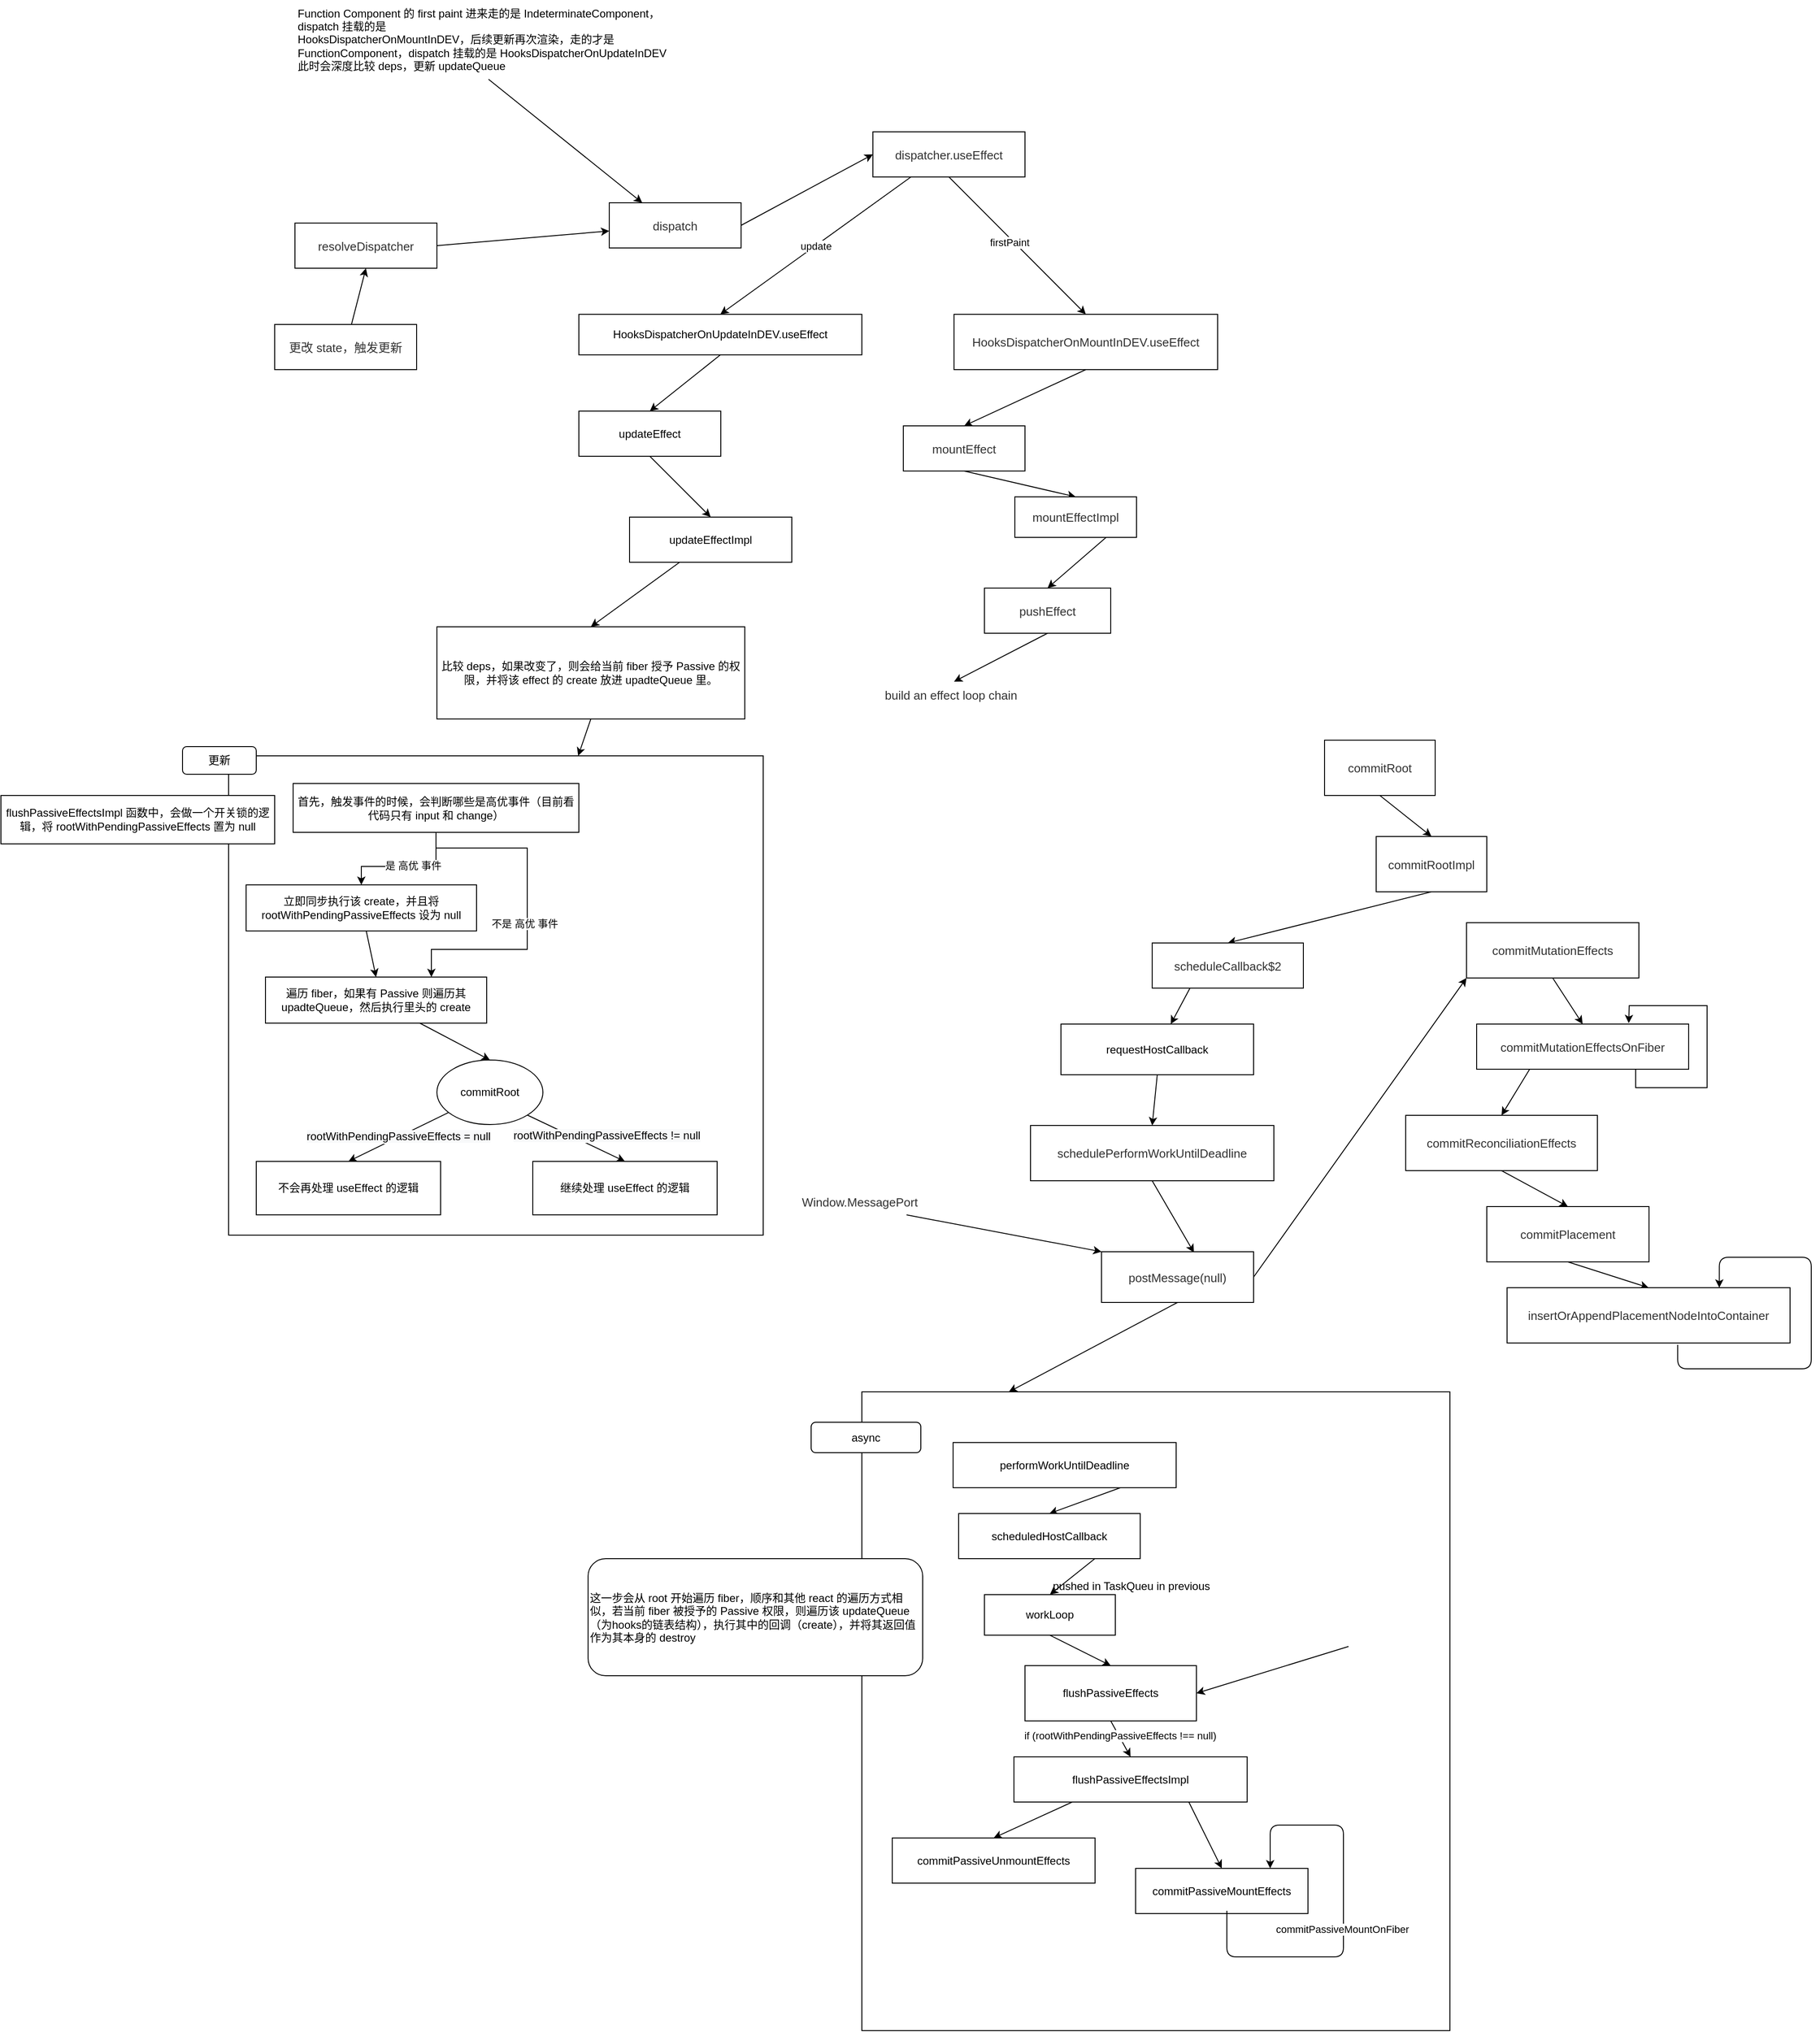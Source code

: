 <mxfile version="20.3.0" type="github">
  <diagram id="Q1O8JX786RVMudkXH0Y0" name="第 1 页">
    <mxGraphModel dx="1426" dy="826" grid="1" gridSize="10" guides="1" tooltips="1" connect="1" arrows="1" fold="1" page="1" pageScale="1" pageWidth="827" pageHeight="1169" math="0" shadow="0">
      <root>
        <mxCell id="0" />
        <mxCell id="1" parent="0" />
        <mxCell id="-dKRlnVZoFf6JH3C2UQ4-1" value="" style="rounded=0;whiteSpace=wrap;html=1;" parent="1" vertex="1">
          <mxGeometry x="957" y="2010" width="638" height="693" as="geometry" />
        </mxCell>
        <mxCell id="-dKRlnVZoFf6JH3C2UQ4-2" style="rounded=0;orthogonalLoop=1;jettySize=auto;html=1;exitX=1;exitY=0.5;exitDx=0;exitDy=0;" parent="1" source="-dKRlnVZoFf6JH3C2UQ4-3" target="-dKRlnVZoFf6JH3C2UQ4-5" edge="1">
          <mxGeometry relative="1" as="geometry" />
        </mxCell>
        <mxCell id="-dKRlnVZoFf6JH3C2UQ4-3" value="&lt;span style=&quot;color: rgb(50 , 50 , 50) ; font-size: 13px ; background-color: rgba(255 , 255 , 255 , 0.01)&quot;&gt;resolveDispatcher&lt;/span&gt;" style="rounded=0;whiteSpace=wrap;html=1;" parent="1" vertex="1">
          <mxGeometry x="342" y="742" width="154" height="49" as="geometry" />
        </mxCell>
        <mxCell id="-dKRlnVZoFf6JH3C2UQ4-4" style="edgeStyle=none;rounded=0;orthogonalLoop=1;jettySize=auto;html=1;exitX=1;exitY=0.5;exitDx=0;exitDy=0;entryX=0;entryY=0.5;entryDx=0;entryDy=0;" parent="1" source="-dKRlnVZoFf6JH3C2UQ4-5" target="-dKRlnVZoFf6JH3C2UQ4-9" edge="1">
          <mxGeometry relative="1" as="geometry" />
        </mxCell>
        <mxCell id="-dKRlnVZoFf6JH3C2UQ4-5" value="&lt;span style=&quot;color: rgb(50 , 50 , 50) ; font-size: 13px ; background-color: rgba(255 , 255 , 255 , 0.01)&quot;&gt;dispatch&lt;/span&gt;" style="rounded=0;whiteSpace=wrap;html=1;" parent="1" vertex="1">
          <mxGeometry x="683" y="720" width="143" height="49" as="geometry" />
        </mxCell>
        <mxCell id="-dKRlnVZoFf6JH3C2UQ4-6" style="edgeStyle=none;rounded=0;orthogonalLoop=1;jettySize=auto;html=1;exitX=0.5;exitY=1;exitDx=0;exitDy=0;entryX=0.5;entryY=0;entryDx=0;entryDy=0;" parent="1" source="-dKRlnVZoFf6JH3C2UQ4-9" target="-dKRlnVZoFf6JH3C2UQ4-11" edge="1">
          <mxGeometry relative="1" as="geometry" />
        </mxCell>
        <mxCell id="-dKRlnVZoFf6JH3C2UQ4-7" value="firstPaint" style="edgeLabel;html=1;align=center;verticalAlign=middle;resizable=0;points=[];" parent="-dKRlnVZoFf6JH3C2UQ4-6" vertex="1" connectable="0">
          <mxGeometry x="-0.089" y="-4" relative="1" as="geometry">
            <mxPoint as="offset" />
          </mxGeometry>
        </mxCell>
        <mxCell id="-dKRlnVZoFf6JH3C2UQ4-8" value="update" style="edgeStyle=none;rounded=0;orthogonalLoop=1;jettySize=auto;html=1;exitX=0.25;exitY=1;exitDx=0;exitDy=0;entryX=0.5;entryY=0;entryDx=0;entryDy=0;" parent="1" source="-dKRlnVZoFf6JH3C2UQ4-9" target="-dKRlnVZoFf6JH3C2UQ4-66" edge="1">
          <mxGeometry relative="1" as="geometry" />
        </mxCell>
        <mxCell id="-dKRlnVZoFf6JH3C2UQ4-9" value="&lt;span style=&quot;color: rgb(50 , 50 , 50) ; font-size: 13px ; background-color: rgba(255 , 255 , 255 , 0.01)&quot;&gt;dispatcher.useEffect&lt;/span&gt;" style="rounded=0;whiteSpace=wrap;html=1;" parent="1" vertex="1">
          <mxGeometry x="969" y="643" width="165" height="49" as="geometry" />
        </mxCell>
        <mxCell id="-dKRlnVZoFf6JH3C2UQ4-10" style="edgeStyle=none;rounded=0;orthogonalLoop=1;jettySize=auto;html=1;exitX=0.5;exitY=1;exitDx=0;exitDy=0;entryX=0.5;entryY=0;entryDx=0;entryDy=0;" parent="1" source="-dKRlnVZoFf6JH3C2UQ4-11" target="-dKRlnVZoFf6JH3C2UQ4-13" edge="1">
          <mxGeometry relative="1" as="geometry" />
        </mxCell>
        <mxCell id="-dKRlnVZoFf6JH3C2UQ4-11" value="&lt;span style=&quot;color: rgb(50 , 50 , 50) ; font-size: 13px ; background-color: rgba(255 , 255 , 255 , 0.01)&quot;&gt;HooksDispatcherOnMountInDEV.useEffect&lt;/span&gt;" style="rounded=0;whiteSpace=wrap;html=1;" parent="1" vertex="1">
          <mxGeometry x="1057" y="841" width="286" height="60" as="geometry" />
        </mxCell>
        <mxCell id="-dKRlnVZoFf6JH3C2UQ4-12" style="edgeStyle=none;rounded=0;orthogonalLoop=1;jettySize=auto;html=1;exitX=0.5;exitY=1;exitDx=0;exitDy=0;entryX=0.5;entryY=0;entryDx=0;entryDy=0;" parent="1" source="-dKRlnVZoFf6JH3C2UQ4-13" target="-dKRlnVZoFf6JH3C2UQ4-15" edge="1">
          <mxGeometry relative="1" as="geometry" />
        </mxCell>
        <mxCell id="-dKRlnVZoFf6JH3C2UQ4-13" value="&lt;span style=&quot;color: rgb(50 , 50 , 50) ; font-size: 13px ; background-color: rgba(255 , 255 , 255 , 0.01)&quot;&gt;mountEffect&lt;/span&gt;" style="rounded=0;whiteSpace=wrap;html=1;" parent="1" vertex="1">
          <mxGeometry x="1002" y="962" width="132" height="49" as="geometry" />
        </mxCell>
        <mxCell id="-dKRlnVZoFf6JH3C2UQ4-14" style="edgeStyle=none;rounded=0;orthogonalLoop=1;jettySize=auto;html=1;exitX=0.75;exitY=1;exitDx=0;exitDy=0;entryX=0.5;entryY=0;entryDx=0;entryDy=0;" parent="1" source="-dKRlnVZoFf6JH3C2UQ4-15" target="-dKRlnVZoFf6JH3C2UQ4-17" edge="1">
          <mxGeometry relative="1" as="geometry" />
        </mxCell>
        <mxCell id="-dKRlnVZoFf6JH3C2UQ4-15" value="&lt;span style=&quot;color: rgb(50 , 50 , 50) ; font-size: 13px ; background-color: rgba(255 , 255 , 255 , 0.01)&quot;&gt;mountEffectImpl&lt;/span&gt;" style="rounded=0;whiteSpace=wrap;html=1;" parent="1" vertex="1">
          <mxGeometry x="1123" y="1039" width="132" height="44" as="geometry" />
        </mxCell>
        <mxCell id="-dKRlnVZoFf6JH3C2UQ4-16" style="edgeStyle=none;rounded=0;orthogonalLoop=1;jettySize=auto;html=1;exitX=0.5;exitY=1;exitDx=0;exitDy=0;entryX=0.5;entryY=0;entryDx=0;entryDy=0;" parent="1" source="-dKRlnVZoFf6JH3C2UQ4-17" target="-dKRlnVZoFf6JH3C2UQ4-18" edge="1">
          <mxGeometry relative="1" as="geometry" />
        </mxCell>
        <mxCell id="-dKRlnVZoFf6JH3C2UQ4-17" value="&lt;span style=&quot;color: rgb(50 , 50 , 50) ; font-size: 13px ; background-color: rgba(255 , 255 , 255 , 0.01)&quot;&gt;pushEffect&lt;/span&gt;" style="rounded=0;whiteSpace=wrap;html=1;" parent="1" vertex="1">
          <mxGeometry x="1090" y="1138" width="137" height="49" as="geometry" />
        </mxCell>
        <mxCell id="-dKRlnVZoFf6JH3C2UQ4-18" value="&lt;span style=&quot;color: rgb(50 , 50 , 50) ; font-size: 13px ; font-style: normal ; font-weight: 400 ; letter-spacing: normal ; text-align: center ; text-indent: 0px ; text-transform: none ; word-spacing: 0px ; background-color: rgba(255 , 255 , 255 , 0.01) ; display: inline ; float: none&quot;&gt;build an effect loop chain&lt;/span&gt;" style="text;whiteSpace=wrap;html=1;" parent="1" vertex="1">
          <mxGeometry x="980" y="1239.5" width="154" height="33" as="geometry" />
        </mxCell>
        <mxCell id="-dKRlnVZoFf6JH3C2UQ4-19" style="edgeStyle=none;rounded=0;orthogonalLoop=1;jettySize=auto;html=1;exitX=0.5;exitY=1;exitDx=0;exitDy=0;entryX=0.5;entryY=0;entryDx=0;entryDy=0;" parent="1" source="-dKRlnVZoFf6JH3C2UQ4-20" target="-dKRlnVZoFf6JH3C2UQ4-22" edge="1">
          <mxGeometry relative="1" as="geometry" />
        </mxCell>
        <mxCell id="-dKRlnVZoFf6JH3C2UQ4-20" value="&lt;span style=&quot;color: rgb(50 , 50 , 50) ; font-size: 13px ; background-color: rgba(255 , 255 , 255 , 0.01)&quot;&gt;commitRoot&lt;/span&gt;" style="rounded=0;whiteSpace=wrap;html=1;" parent="1" vertex="1">
          <mxGeometry x="1459" y="1303" width="120" height="60" as="geometry" />
        </mxCell>
        <mxCell id="-dKRlnVZoFf6JH3C2UQ4-21" style="rounded=0;orthogonalLoop=1;jettySize=auto;html=1;exitX=0.5;exitY=1;exitDx=0;exitDy=0;entryX=0.5;entryY=0;entryDx=0;entryDy=0;" parent="1" source="-dKRlnVZoFf6JH3C2UQ4-22" target="-dKRlnVZoFf6JH3C2UQ4-35" edge="1">
          <mxGeometry relative="1" as="geometry" />
        </mxCell>
        <mxCell id="-dKRlnVZoFf6JH3C2UQ4-22" value="&lt;span style=&quot;color: rgb(50 , 50 , 50) ; font-size: 13px ; background-color: rgba(255 , 255 , 255 , 0.01)&quot;&gt;commitRootImpl&lt;/span&gt;" style="rounded=0;whiteSpace=wrap;html=1;" parent="1" vertex="1">
          <mxGeometry x="1515" y="1407.5" width="120" height="60" as="geometry" />
        </mxCell>
        <mxCell id="-dKRlnVZoFf6JH3C2UQ4-23" style="edgeStyle=none;rounded=0;orthogonalLoop=1;jettySize=auto;html=1;exitX=0.5;exitY=1;exitDx=0;exitDy=0;entryX=0.5;entryY=0;entryDx=0;entryDy=0;" parent="1" source="-dKRlnVZoFf6JH3C2UQ4-24" target="-dKRlnVZoFf6JH3C2UQ4-26" edge="1">
          <mxGeometry relative="1" as="geometry" />
        </mxCell>
        <mxCell id="-dKRlnVZoFf6JH3C2UQ4-24" value="&lt;span style=&quot;color: rgb(50 , 50 , 50) ; font-size: 13px ; background-color: rgba(255 , 255 , 255 , 0.01)&quot;&gt;commitMutationEffects&lt;/span&gt;" style="rounded=0;whiteSpace=wrap;html=1;" parent="1" vertex="1">
          <mxGeometry x="1613" y="1501" width="187" height="60" as="geometry" />
        </mxCell>
        <mxCell id="-dKRlnVZoFf6JH3C2UQ4-25" style="rounded=0;orthogonalLoop=1;jettySize=auto;html=1;exitX=0.25;exitY=1;exitDx=0;exitDy=0;entryX=0.5;entryY=0;entryDx=0;entryDy=0;" parent="1" source="-dKRlnVZoFf6JH3C2UQ4-26" target="-dKRlnVZoFf6JH3C2UQ4-29" edge="1">
          <mxGeometry relative="1" as="geometry" />
        </mxCell>
        <mxCell id="-dKRlnVZoFf6JH3C2UQ4-26" value="&lt;span style=&quot;color: rgb(50 , 50 , 50) ; font-size: 13px ; background-color: rgba(255 , 255 , 255 , 0.01)&quot;&gt;commitMutationEffectsOnFiber&lt;/span&gt;" style="rounded=0;whiteSpace=wrap;html=1;" parent="1" vertex="1">
          <mxGeometry x="1624" y="1611" width="230" height="49" as="geometry" />
        </mxCell>
        <mxCell id="-dKRlnVZoFf6JH3C2UQ4-27" style="edgeStyle=orthogonalEdgeStyle;rounded=0;orthogonalLoop=1;jettySize=auto;html=1;exitX=0.75;exitY=1;exitDx=0;exitDy=0;" parent="1" source="-dKRlnVZoFf6JH3C2UQ4-26" edge="1">
          <mxGeometry relative="1" as="geometry">
            <mxPoint x="1789" y="1610" as="targetPoint" />
          </mxGeometry>
        </mxCell>
        <mxCell id="-dKRlnVZoFf6JH3C2UQ4-28" style="edgeStyle=none;rounded=0;orthogonalLoop=1;jettySize=auto;html=1;exitX=0.5;exitY=1;exitDx=0;exitDy=0;entryX=0.5;entryY=0;entryDx=0;entryDy=0;" parent="1" source="-dKRlnVZoFf6JH3C2UQ4-29" target="-dKRlnVZoFf6JH3C2UQ4-31" edge="1">
          <mxGeometry relative="1" as="geometry" />
        </mxCell>
        <mxCell id="-dKRlnVZoFf6JH3C2UQ4-29" value="&lt;span style=&quot;color: rgb(50 , 50 , 50) ; font-size: 13px ; background-color: rgba(255 , 255 , 255 , 0.01)&quot;&gt;commitReconciliationEffects&lt;/span&gt;" style="rounded=0;whiteSpace=wrap;html=1;" parent="1" vertex="1">
          <mxGeometry x="1547" y="1710" width="208" height="60" as="geometry" />
        </mxCell>
        <mxCell id="-dKRlnVZoFf6JH3C2UQ4-30" style="edgeStyle=none;rounded=0;orthogonalLoop=1;jettySize=auto;html=1;exitX=0.5;exitY=1;exitDx=0;exitDy=0;entryX=0.5;entryY=0;entryDx=0;entryDy=0;" parent="1" source="-dKRlnVZoFf6JH3C2UQ4-31" target="-dKRlnVZoFf6JH3C2UQ4-32" edge="1">
          <mxGeometry relative="1" as="geometry" />
        </mxCell>
        <mxCell id="-dKRlnVZoFf6JH3C2UQ4-31" value="&lt;span style=&quot;color: rgb(50 , 50 , 50) ; font-size: 13px ; background-color: rgba(255 , 255 , 255 , 0.01)&quot;&gt;commitPlacement&lt;/span&gt;" style="rounded=0;whiteSpace=wrap;html=1;" parent="1" vertex="1">
          <mxGeometry x="1635" y="1809" width="176" height="60" as="geometry" />
        </mxCell>
        <mxCell id="-dKRlnVZoFf6JH3C2UQ4-32" value="&lt;span style=&quot;color: rgb(50 , 50 , 50) ; font-size: 13px ; background-color: rgba(255 , 255 , 255 , 0.01)&quot;&gt;insertOrAppendPlacementNodeIntoContainer&lt;/span&gt;" style="rounded=0;whiteSpace=wrap;html=1;" parent="1" vertex="1">
          <mxGeometry x="1657" y="1897" width="307" height="60" as="geometry" />
        </mxCell>
        <mxCell id="-dKRlnVZoFf6JH3C2UQ4-33" value="" style="endArrow=classic;html=1;edgeStyle=orthogonalEdgeStyle;exitX=0.603;exitY=1.033;exitDx=0;exitDy=0;exitPerimeter=0;entryX=0.75;entryY=0;entryDx=0;entryDy=0;" parent="1" source="-dKRlnVZoFf6JH3C2UQ4-32" target="-dKRlnVZoFf6JH3C2UQ4-32" edge="1">
          <mxGeometry width="50" height="50" relative="1" as="geometry">
            <mxPoint x="1833" y="2035" as="sourcePoint" />
            <mxPoint x="1877" y="1831" as="targetPoint" />
            <Array as="points">
              <mxPoint x="1842" y="1985" />
              <mxPoint x="1987" y="1985" />
              <mxPoint x="1987" y="1864" />
              <mxPoint x="1887" y="1864" />
            </Array>
          </mxGeometry>
        </mxCell>
        <mxCell id="-dKRlnVZoFf6JH3C2UQ4-34" style="rounded=0;orthogonalLoop=1;jettySize=auto;html=1;exitX=0.25;exitY=1;exitDx=0;exitDy=0;" parent="1" source="-dKRlnVZoFf6JH3C2UQ4-35" target="-dKRlnVZoFf6JH3C2UQ4-44" edge="1">
          <mxGeometry relative="1" as="geometry" />
        </mxCell>
        <mxCell id="-dKRlnVZoFf6JH3C2UQ4-35" value="&lt;span style=&quot;color: rgb(50 , 50 , 50) ; font-size: 13px ; background-color: rgba(255 , 255 , 255 , 0.01)&quot;&gt;scheduleCallback$2&lt;/span&gt;" style="rounded=0;whiteSpace=wrap;html=1;" parent="1" vertex="1">
          <mxGeometry x="1272" y="1523" width="164" height="49" as="geometry" />
        </mxCell>
        <mxCell id="-dKRlnVZoFf6JH3C2UQ4-36" style="edgeStyle=none;rounded=0;orthogonalLoop=1;jettySize=auto;html=1;exitX=0.5;exitY=1;exitDx=0;exitDy=0;entryX=0.608;entryY=0.017;entryDx=0;entryDy=0;entryPerimeter=0;" parent="1" source="-dKRlnVZoFf6JH3C2UQ4-37" target="-dKRlnVZoFf6JH3C2UQ4-40" edge="1">
          <mxGeometry relative="1" as="geometry" />
        </mxCell>
        <mxCell id="-dKRlnVZoFf6JH3C2UQ4-37" value="&lt;span style=&quot;color: rgb(50 , 50 , 50) ; font-size: 13px ; background-color: rgba(255 , 255 , 255 , 0.01)&quot;&gt;schedulePerformWorkUntilDeadline&lt;/span&gt;" style="rounded=0;whiteSpace=wrap;html=1;" parent="1" vertex="1">
          <mxGeometry x="1140" y="1721" width="264" height="60" as="geometry" />
        </mxCell>
        <mxCell id="-dKRlnVZoFf6JH3C2UQ4-38" style="edgeStyle=none;rounded=0;orthogonalLoop=1;jettySize=auto;html=1;exitX=0.5;exitY=1;exitDx=0;exitDy=0;entryX=0.25;entryY=0;entryDx=0;entryDy=0;" parent="1" source="-dKRlnVZoFf6JH3C2UQ4-40" target="-dKRlnVZoFf6JH3C2UQ4-1" edge="1">
          <mxGeometry relative="1" as="geometry">
            <mxPoint x="859" y="1974" as="targetPoint" />
          </mxGeometry>
        </mxCell>
        <mxCell id="-dKRlnVZoFf6JH3C2UQ4-39" style="edgeStyle=none;rounded=0;orthogonalLoop=1;jettySize=auto;html=1;exitX=1;exitY=0.5;exitDx=0;exitDy=0;entryX=0;entryY=1;entryDx=0;entryDy=0;" parent="1" source="-dKRlnVZoFf6JH3C2UQ4-40" target="-dKRlnVZoFf6JH3C2UQ4-24" edge="1">
          <mxGeometry relative="1" as="geometry" />
        </mxCell>
        <mxCell id="-dKRlnVZoFf6JH3C2UQ4-40" value="&lt;span style=&quot;color: rgb(50 , 50 , 50) ; font-size: 13px ; background-color: rgba(255 , 255 , 255 , 0.01)&quot;&gt;postMessage(null)&lt;/span&gt;" style="rounded=0;whiteSpace=wrap;html=1;" parent="1" vertex="1">
          <mxGeometry x="1217" y="1858" width="165" height="55" as="geometry" />
        </mxCell>
        <mxCell id="-dKRlnVZoFf6JH3C2UQ4-41" style="edgeStyle=none;rounded=0;orthogonalLoop=1;jettySize=auto;html=1;exitX=0.75;exitY=1;exitDx=0;exitDy=0;entryX=0;entryY=0;entryDx=0;entryDy=0;" parent="1" source="-dKRlnVZoFf6JH3C2UQ4-42" target="-dKRlnVZoFf6JH3C2UQ4-40" edge="1">
          <mxGeometry relative="1" as="geometry" />
        </mxCell>
        <mxCell id="-dKRlnVZoFf6JH3C2UQ4-42" value="&lt;meta charset=&quot;utf-8&quot;&gt;&lt;span style=&quot;color: rgb(50, 50, 50); font-size: 13px; font-style: normal; font-weight: 400; letter-spacing: normal; text-align: center; text-indent: 0px; text-transform: none; word-spacing: 0px; background-color: rgba(255, 255, 255, 0.01); display: inline; float: none;&quot;&gt;Window.MessagePort&lt;/span&gt;" style="text;whiteSpace=wrap;html=1;" parent="1" vertex="1">
          <mxGeometry x="890" y="1790" width="154" height="28" as="geometry" />
        </mxCell>
        <mxCell id="-dKRlnVZoFf6JH3C2UQ4-43" style="edgeStyle=none;rounded=0;orthogonalLoop=1;jettySize=auto;html=1;exitX=0.5;exitY=1;exitDx=0;exitDy=0;entryX=0.5;entryY=0;entryDx=0;entryDy=0;" parent="1" source="-dKRlnVZoFf6JH3C2UQ4-44" target="-dKRlnVZoFf6JH3C2UQ4-37" edge="1">
          <mxGeometry relative="1" as="geometry" />
        </mxCell>
        <mxCell id="-dKRlnVZoFf6JH3C2UQ4-44" value="requestHostCallback" style="rounded=0;whiteSpace=wrap;html=1;" parent="1" vertex="1">
          <mxGeometry x="1173" y="1611" width="209" height="55" as="geometry" />
        </mxCell>
        <mxCell id="-dKRlnVZoFf6JH3C2UQ4-45" style="edgeStyle=none;rounded=0;orthogonalLoop=1;jettySize=auto;html=1;exitX=0.75;exitY=1;exitDx=0;exitDy=0;entryX=0.5;entryY=0;entryDx=0;entryDy=0;" parent="1" source="-dKRlnVZoFf6JH3C2UQ4-46" target="-dKRlnVZoFf6JH3C2UQ4-49" edge="1">
          <mxGeometry relative="1" as="geometry" />
        </mxCell>
        <mxCell id="-dKRlnVZoFf6JH3C2UQ4-46" value="performWorkUntilDeadline" style="rounded=0;whiteSpace=wrap;html=1;" parent="1" vertex="1">
          <mxGeometry x="1056" y="2065" width="242" height="49" as="geometry" />
        </mxCell>
        <mxCell id="-dKRlnVZoFf6JH3C2UQ4-47" value="async" style="rounded=1;whiteSpace=wrap;html=1;" parent="1" vertex="1">
          <mxGeometry x="902" y="2043" width="119" height="33" as="geometry" />
        </mxCell>
        <mxCell id="-dKRlnVZoFf6JH3C2UQ4-48" style="edgeStyle=none;rounded=0;orthogonalLoop=1;jettySize=auto;html=1;exitX=0.75;exitY=1;exitDx=0;exitDy=0;entryX=0.5;entryY=0;entryDx=0;entryDy=0;" parent="1" source="-dKRlnVZoFf6JH3C2UQ4-49" target="-dKRlnVZoFf6JH3C2UQ4-51" edge="1">
          <mxGeometry relative="1" as="geometry" />
        </mxCell>
        <mxCell id="-dKRlnVZoFf6JH3C2UQ4-49" value="scheduledHostCallback" style="rounded=0;whiteSpace=wrap;html=1;" parent="1" vertex="1">
          <mxGeometry x="1062" y="2142" width="197" height="49" as="geometry" />
        </mxCell>
        <mxCell id="-dKRlnVZoFf6JH3C2UQ4-50" style="edgeStyle=none;rounded=0;orthogonalLoop=1;jettySize=auto;html=1;exitX=0.5;exitY=1;exitDx=0;exitDy=0;entryX=0.5;entryY=0;entryDx=0;entryDy=0;" parent="1" source="-dKRlnVZoFf6JH3C2UQ4-51" target="-dKRlnVZoFf6JH3C2UQ4-53" edge="1">
          <mxGeometry relative="1" as="geometry" />
        </mxCell>
        <mxCell id="-dKRlnVZoFf6JH3C2UQ4-51" value="workLoop" style="rounded=0;whiteSpace=wrap;html=1;" parent="1" vertex="1">
          <mxGeometry x="1090" y="2230" width="142" height="44" as="geometry" />
        </mxCell>
        <mxCell id="-dKRlnVZoFf6JH3C2UQ4-52" style="edgeStyle=none;rounded=0;orthogonalLoop=1;jettySize=auto;html=1;exitX=0.5;exitY=1;exitDx=0;exitDy=0;entryX=0.5;entryY=0;entryDx=0;entryDy=0;" parent="1" source="-dKRlnVZoFf6JH3C2UQ4-53" target="-dKRlnVZoFf6JH3C2UQ4-58" edge="1">
          <mxGeometry relative="1" as="geometry" />
        </mxCell>
        <mxCell id="zS6G1j2TNdugKzmZHnz_-1" value="if (rootWithPendingPassiveEffects !== null)" style="edgeLabel;html=1;align=center;verticalAlign=middle;resizable=0;points=[];" parent="-dKRlnVZoFf6JH3C2UQ4-52" vertex="1" connectable="0">
          <mxGeometry x="-0.154" y="1" relative="1" as="geometry">
            <mxPoint as="offset" />
          </mxGeometry>
        </mxCell>
        <mxCell id="-dKRlnVZoFf6JH3C2UQ4-53" value="flushPassiveEffects" style="rounded=0;whiteSpace=wrap;html=1;" parent="1" vertex="1">
          <mxGeometry x="1134" y="2307" width="186" height="60" as="geometry" />
        </mxCell>
        <mxCell id="-dKRlnVZoFf6JH3C2UQ4-54" style="edgeStyle=none;rounded=0;orthogonalLoop=1;jettySize=auto;html=1;exitX=0;exitY=0.75;exitDx=0;exitDy=0;entryX=1;entryY=0.5;entryDx=0;entryDy=0;" parent="1" target="-dKRlnVZoFf6JH3C2UQ4-53" edge="1">
          <mxGeometry relative="1" as="geometry">
            <mxPoint x="1485.0" y="2286.25" as="sourcePoint" />
          </mxGeometry>
        </mxCell>
        <mxCell id="-dKRlnVZoFf6JH3C2UQ4-55" value="pushed in TaskQueu in previous" style="text;html=1;strokeColor=none;fillColor=none;align=center;verticalAlign=middle;whiteSpace=wrap;rounded=0;" parent="1" vertex="1">
          <mxGeometry x="1156" y="2205" width="187" height="31" as="geometry" />
        </mxCell>
        <mxCell id="-dKRlnVZoFf6JH3C2UQ4-56" style="edgeStyle=none;rounded=0;orthogonalLoop=1;jettySize=auto;html=1;exitX=0.25;exitY=1;exitDx=0;exitDy=0;entryX=0.5;entryY=0;entryDx=0;entryDy=0;" parent="1" source="-dKRlnVZoFf6JH3C2UQ4-58" target="-dKRlnVZoFf6JH3C2UQ4-59" edge="1">
          <mxGeometry relative="1" as="geometry" />
        </mxCell>
        <mxCell id="-dKRlnVZoFf6JH3C2UQ4-57" style="edgeStyle=none;rounded=0;orthogonalLoop=1;jettySize=auto;html=1;exitX=0.75;exitY=1;exitDx=0;exitDy=0;entryX=0.5;entryY=0;entryDx=0;entryDy=0;" parent="1" source="-dKRlnVZoFf6JH3C2UQ4-58" target="-dKRlnVZoFf6JH3C2UQ4-60" edge="1">
          <mxGeometry relative="1" as="geometry" />
        </mxCell>
        <mxCell id="-dKRlnVZoFf6JH3C2UQ4-58" value="flushPassiveEffectsImpl" style="rounded=0;whiteSpace=wrap;html=1;" parent="1" vertex="1">
          <mxGeometry x="1122" y="2406" width="253" height="49" as="geometry" />
        </mxCell>
        <mxCell id="-dKRlnVZoFf6JH3C2UQ4-59" value="commitPassiveUnmountEffects" style="rounded=0;whiteSpace=wrap;html=1;" parent="1" vertex="1">
          <mxGeometry x="990" y="2494" width="220" height="49" as="geometry" />
        </mxCell>
        <mxCell id="-dKRlnVZoFf6JH3C2UQ4-60" value="commitPassiveMountEffects" style="rounded=0;whiteSpace=wrap;html=1;" parent="1" vertex="1">
          <mxGeometry x="1254" y="2527" width="187" height="49" as="geometry" />
        </mxCell>
        <mxCell id="-dKRlnVZoFf6JH3C2UQ4-61" value="" style="endArrow=classic;html=1;edgeStyle=orthogonalEdgeStyle;exitX=0.5;exitY=1;exitDx=0;exitDy=0;" parent="1" edge="1">
          <mxGeometry width="50" height="50" relative="1" as="geometry">
            <mxPoint x="1353" y="2573" as="sourcePoint" />
            <mxPoint x="1400" y="2527" as="targetPoint" />
            <Array as="points">
              <mxPoint x="1353.5" y="2623" />
              <mxPoint x="1479.5" y="2623" />
              <mxPoint x="1479.5" y="2480" />
              <mxPoint x="1399.5" y="2480" />
            </Array>
          </mxGeometry>
        </mxCell>
        <mxCell id="-dKRlnVZoFf6JH3C2UQ4-62" value="commitPassiveMountOnFiber" style="edgeLabel;html=1;align=center;verticalAlign=middle;resizable=0;points=[];" parent="-dKRlnVZoFf6JH3C2UQ4-61" vertex="1" connectable="0">
          <mxGeometry x="-0.126" y="2" relative="1" as="geometry">
            <mxPoint y="-11.5" as="offset" />
          </mxGeometry>
        </mxCell>
        <mxCell id="-dKRlnVZoFf6JH3C2UQ4-63" value="" style="endArrow=classic;html=1;entryX=0.25;entryY=0;entryDx=0;entryDy=0;exitX=0.5;exitY=1;exitDx=0;exitDy=0;" parent="1" source="-dKRlnVZoFf6JH3C2UQ4-64" target="-dKRlnVZoFf6JH3C2UQ4-5" edge="1">
          <mxGeometry width="50" height="50" relative="1" as="geometry">
            <mxPoint x="529" y="572" as="sourcePoint" />
            <mxPoint x="579" y="522" as="targetPoint" />
          </mxGeometry>
        </mxCell>
        <mxCell id="-dKRlnVZoFf6JH3C2UQ4-64" value="&lt;div&gt;&lt;span&gt;Function Component 的 first paint 进来走的是&amp;nbsp;IndeterminateComponent，dispatch 挂载的是&amp;nbsp;&amp;nbsp;&lt;/span&gt;&lt;/div&gt;HooksDispatcherOnMountInDEV，后续更新再次渲染，走的才是FunctionComponent，dispatch 挂载的是&amp;nbsp;HooksDispatcherOnUpdateInDEV&lt;br&gt;此时会深度比较 deps，更新 updateQueue" style="text;html=1;strokeColor=none;fillColor=none;align=left;verticalAlign=middle;whiteSpace=wrap;rounded=0;" parent="1" vertex="1">
          <mxGeometry x="343" y="500" width="418" height="86" as="geometry" />
        </mxCell>
        <mxCell id="-dKRlnVZoFf6JH3C2UQ4-65" style="edgeStyle=none;rounded=0;orthogonalLoop=1;jettySize=auto;html=1;exitX=0.5;exitY=1;exitDx=0;exitDy=0;entryX=0.5;entryY=0;entryDx=0;entryDy=0;" parent="1" source="-dKRlnVZoFf6JH3C2UQ4-66" target="-dKRlnVZoFf6JH3C2UQ4-68" edge="1">
          <mxGeometry relative="1" as="geometry">
            <mxPoint x="716" y="951" as="targetPoint" />
          </mxGeometry>
        </mxCell>
        <mxCell id="-dKRlnVZoFf6JH3C2UQ4-66" value="HooksDispatcherOnUpdateInDEV.useEffect" style="rounded=0;whiteSpace=wrap;html=1;" parent="1" vertex="1">
          <mxGeometry x="650" y="841" width="307" height="44" as="geometry" />
        </mxCell>
        <mxCell id="-dKRlnVZoFf6JH3C2UQ4-67" style="edgeStyle=none;rounded=0;orthogonalLoop=1;jettySize=auto;html=1;exitX=0.5;exitY=1;exitDx=0;exitDy=0;entryX=0.5;entryY=0;entryDx=0;entryDy=0;" parent="1" source="-dKRlnVZoFf6JH3C2UQ4-68" target="-dKRlnVZoFf6JH3C2UQ4-70" edge="1">
          <mxGeometry relative="1" as="geometry" />
        </mxCell>
        <mxCell id="-dKRlnVZoFf6JH3C2UQ4-68" value="updateEffect" style="rounded=0;whiteSpace=wrap;html=1;" parent="1" vertex="1">
          <mxGeometry x="650" y="946" width="154" height="49" as="geometry" />
        </mxCell>
        <mxCell id="-dKRlnVZoFf6JH3C2UQ4-69" style="edgeStyle=none;rounded=0;orthogonalLoop=1;jettySize=auto;html=1;entryX=0.5;entryY=0;entryDx=0;entryDy=0;" parent="1" source="-dKRlnVZoFf6JH3C2UQ4-70" target="-dKRlnVZoFf6JH3C2UQ4-74" edge="1">
          <mxGeometry relative="1" as="geometry">
            <mxPoint x="705" y="1171" as="targetPoint" />
          </mxGeometry>
        </mxCell>
        <mxCell id="-dKRlnVZoFf6JH3C2UQ4-70" value="updateEffectImpl" style="rounded=0;whiteSpace=wrap;html=1;" parent="1" vertex="1">
          <mxGeometry x="705" y="1061" width="176" height="49" as="geometry" />
        </mxCell>
        <mxCell id="-dKRlnVZoFf6JH3C2UQ4-71" value="这一步会从 root 开始遍历 fiber，顺序和其他 react 的遍历方式相似，若当前 fiber 被授予的 Passive 权限，则遍历该 updateQueue（为hooks的链表结构），执行其中的回调（create），并将其返回值作为其本身的 destroy" style="rounded=1;whiteSpace=wrap;html=1;align=left;" parent="1" vertex="1">
          <mxGeometry x="660" y="2191" width="363" height="127" as="geometry" />
        </mxCell>
        <mxCell id="-dKRlnVZoFf6JH3C2UQ4-72" style="rounded=0;orthogonalLoop=1;jettySize=auto;html=1;entryX=0.5;entryY=1;entryDx=0;entryDy=0;" parent="1" source="-dKRlnVZoFf6JH3C2UQ4-73" target="-dKRlnVZoFf6JH3C2UQ4-3" edge="1">
          <mxGeometry relative="1" as="geometry" />
        </mxCell>
        <mxCell id="-dKRlnVZoFf6JH3C2UQ4-73" value="&lt;span style=&quot;color: rgb(50 , 50 , 50) ; font-size: 13px ; background-color: rgba(255 , 255 , 255 , 0.01)&quot;&gt;更改 state，触发更新&lt;/span&gt;" style="rounded=0;whiteSpace=wrap;html=1;" parent="1" vertex="1">
          <mxGeometry x="320" y="852" width="154" height="49" as="geometry" />
        </mxCell>
        <mxCell id="zS6G1j2TNdugKzmZHnz_-4" style="rounded=0;orthogonalLoop=1;jettySize=auto;html=1;exitX=0.5;exitY=1;exitDx=0;exitDy=0;" parent="1" source="-dKRlnVZoFf6JH3C2UQ4-74" target="zS6G1j2TNdugKzmZHnz_-2" edge="1">
          <mxGeometry relative="1" as="geometry" />
        </mxCell>
        <mxCell id="-dKRlnVZoFf6JH3C2UQ4-74" value="比较 deps，如果改变了，则会给当前 fiber 授予 Passive 的权限，并将该 effect 的 create 放进 upadteQueue 里。" style="rounded=0;whiteSpace=wrap;html=1;" parent="1" vertex="1">
          <mxGeometry x="496" y="1180" width="334" height="100" as="geometry" />
        </mxCell>
        <mxCell id="zS6G1j2TNdugKzmZHnz_-2" value="" style="rounded=0;whiteSpace=wrap;html=1;" parent="1" vertex="1">
          <mxGeometry x="270" y="1320" width="580" height="520" as="geometry" />
        </mxCell>
        <mxCell id="zS6G1j2TNdugKzmZHnz_-3" value="更新" style="rounded=1;whiteSpace=wrap;html=1;" parent="1" vertex="1">
          <mxGeometry x="220" y="1310" width="80" height="30" as="geometry" />
        </mxCell>
        <mxCell id="zS6G1j2TNdugKzmZHnz_-5" value="flushPassiveEffectsImpl 函数中，会做一个开关锁的逻辑，将&amp;nbsp;rootWithPendingPassiveEffects 置为 null" style="rounded=0;whiteSpace=wrap;html=1;" parent="1" vertex="1">
          <mxGeometry x="23" y="1363" width="297" height="52.5" as="geometry" />
        </mxCell>
        <mxCell id="2T7SoFJlMBIhRW7BNLOC-9" style="edgeStyle=none;rounded=0;orthogonalLoop=1;jettySize=auto;html=1;entryX=0.5;entryY=0;entryDx=0;entryDy=0;" edge="1" parent="1" source="zS6G1j2TNdugKzmZHnz_-6" target="2T7SoFJlMBIhRW7BNLOC-8">
          <mxGeometry relative="1" as="geometry" />
        </mxCell>
        <mxCell id="zS6G1j2TNdugKzmZHnz_-6" value="遍历 fiber，如果有 Passive 则遍历其 upadteQueue，然后执行里头的 create" style="rounded=0;whiteSpace=wrap;html=1;" parent="1" vertex="1">
          <mxGeometry x="310" y="1560" width="240" height="50" as="geometry" />
        </mxCell>
        <mxCell id="zS6G1j2TNdugKzmZHnz_-8" value="不会再处理 useEffect 的逻辑" style="rounded=0;whiteSpace=wrap;html=1;" parent="1" vertex="1">
          <mxGeometry x="300" y="1760" width="200" height="58" as="geometry" />
        </mxCell>
        <mxCell id="2T7SoFJlMBIhRW7BNLOC-4" style="edgeStyle=orthogonalEdgeStyle;rounded=0;orthogonalLoop=1;jettySize=auto;html=1;" edge="1" parent="1" source="2T7SoFJlMBIhRW7BNLOC-3" target="2T7SoFJlMBIhRW7BNLOC-5">
          <mxGeometry relative="1" as="geometry">
            <Array as="points">
              <mxPoint x="495" y="1440" />
              <mxPoint x="414" y="1440" />
            </Array>
          </mxGeometry>
        </mxCell>
        <mxCell id="2T7SoFJlMBIhRW7BNLOC-6" value="是 高优 事件" style="edgeLabel;html=1;align=center;verticalAlign=middle;resizable=0;points=[];" vertex="1" connectable="0" parent="2T7SoFJlMBIhRW7BNLOC-4">
          <mxGeometry x="-0.098" y="-1" relative="1" as="geometry">
            <mxPoint as="offset" />
          </mxGeometry>
        </mxCell>
        <mxCell id="2T7SoFJlMBIhRW7BNLOC-11" style="edgeStyle=orthogonalEdgeStyle;rounded=0;orthogonalLoop=1;jettySize=auto;html=1;entryX=0.75;entryY=0;entryDx=0;entryDy=0;exitX=0.5;exitY=1;exitDx=0;exitDy=0;" edge="1" parent="1" source="2T7SoFJlMBIhRW7BNLOC-3" target="zS6G1j2TNdugKzmZHnz_-6">
          <mxGeometry relative="1" as="geometry">
            <Array as="points">
              <mxPoint x="495" y="1420" />
              <mxPoint x="594" y="1420" />
              <mxPoint x="594" y="1530" />
              <mxPoint x="490" y="1530" />
            </Array>
          </mxGeometry>
        </mxCell>
        <mxCell id="2T7SoFJlMBIhRW7BNLOC-13" value="不是 高优 事件" style="edgeLabel;html=1;align=center;verticalAlign=middle;resizable=0;points=[];" vertex="1" connectable="0" parent="2T7SoFJlMBIhRW7BNLOC-11">
          <mxGeometry x="0.23" y="-3" relative="1" as="geometry">
            <mxPoint y="-24" as="offset" />
          </mxGeometry>
        </mxCell>
        <mxCell id="2T7SoFJlMBIhRW7BNLOC-3" value="首先，触发事件的时候，会判断哪些是高优事件（目前看代码只有 input 和 change）" style="rounded=0;whiteSpace=wrap;html=1;" vertex="1" parent="1">
          <mxGeometry x="340" y="1350" width="310" height="53" as="geometry" />
        </mxCell>
        <mxCell id="2T7SoFJlMBIhRW7BNLOC-7" style="rounded=0;orthogonalLoop=1;jettySize=auto;html=1;entryX=0.5;entryY=0;entryDx=0;entryDy=0;" edge="1" parent="1" source="2T7SoFJlMBIhRW7BNLOC-5" target="zS6G1j2TNdugKzmZHnz_-6">
          <mxGeometry relative="1" as="geometry" />
        </mxCell>
        <mxCell id="2T7SoFJlMBIhRW7BNLOC-5" value="立即同步执行该 create，并且将 rootWithPendingPassiveEffects 设为 null" style="rounded=0;whiteSpace=wrap;html=1;" vertex="1" parent="1">
          <mxGeometry x="289" y="1460" width="250" height="50" as="geometry" />
        </mxCell>
        <mxCell id="2T7SoFJlMBIhRW7BNLOC-10" value="&lt;span style=&quot;font-size: 12px; background-color: rgb(248, 249, 250);&quot;&gt;rootWithPendingPassiveEffects = null&lt;/span&gt;" style="edgeStyle=none;rounded=0;orthogonalLoop=1;jettySize=auto;html=1;entryX=0.5;entryY=0;entryDx=0;entryDy=0;" edge="1" parent="1" source="2T7SoFJlMBIhRW7BNLOC-8" target="zS6G1j2TNdugKzmZHnz_-8">
          <mxGeometry relative="1" as="geometry" />
        </mxCell>
        <mxCell id="2T7SoFJlMBIhRW7BNLOC-15" style="rounded=0;orthogonalLoop=1;jettySize=auto;html=1;exitX=1;exitY=1;exitDx=0;exitDy=0;entryX=0.5;entryY=0;entryDx=0;entryDy=0;" edge="1" parent="1" source="2T7SoFJlMBIhRW7BNLOC-8" target="2T7SoFJlMBIhRW7BNLOC-14">
          <mxGeometry relative="1" as="geometry" />
        </mxCell>
        <mxCell id="2T7SoFJlMBIhRW7BNLOC-16" value="&lt;span style=&quot;font-size: 12px; background-color: rgb(248, 249, 250);&quot;&gt;rootWithPendingPassiveEffects != null&lt;/span&gt;" style="edgeLabel;html=1;align=center;verticalAlign=middle;resizable=0;points=[];" vertex="1" connectable="0" parent="2T7SoFJlMBIhRW7BNLOC-15">
          <mxGeometry x="-0.191" y="-2" relative="1" as="geometry">
            <mxPoint x="44" as="offset" />
          </mxGeometry>
        </mxCell>
        <mxCell id="2T7SoFJlMBIhRW7BNLOC-8" value="commitRoot" style="ellipse;whiteSpace=wrap;html=1;" vertex="1" parent="1">
          <mxGeometry x="496" y="1650" width="115" height="70" as="geometry" />
        </mxCell>
        <mxCell id="2T7SoFJlMBIhRW7BNLOC-14" value="继续处理 useEffect 的逻辑" style="rounded=0;whiteSpace=wrap;html=1;" vertex="1" parent="1">
          <mxGeometry x="600" y="1760" width="200" height="58" as="geometry" />
        </mxCell>
      </root>
    </mxGraphModel>
  </diagram>
</mxfile>
